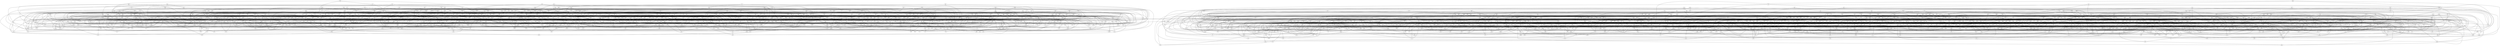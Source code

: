 graph aoc {
mxr -- qgn
jjg -- mxr
gdm -- mxr
hdm -- lmm
lmm -- zng
lmm -- smb
dqp -- kzf
kzf -- xcr
kzf -- xhz
gbb -- kzf
cql -- kzf
szc -- zzn
htq -- zzn
bkp -- zzn
rxh -- zzn
qml -- qtp
gkc -- qml
fng -- rcb
fng -- jlb
fng -- njt
dbs -- plq
dmd -- ksd
cxz -- kxv
ggg -- kxv
ccx -- kxv
kxv -- zrr
hgr -- mvk
hgr -- nph
hgr -- vlz
stl -- xqn
gfd -- snv
nlk -- snv
qhn -- snv
snv -- vtk
kcc -- qcg
nzq -- qcg
mtd -- trl
gmv -- mtd
fjr -- mtd
gfk -- mtd
jxd -- llm
shr -- sjv
shr -- xfv
fct -- lzv
fct -- stk
fct -- qll
ngn -- zzg
qdj -- zzg
fvr -- rxs
xxb -- zqm
jlb -- stt
lkb -- vpt
lkb -- mqk
kxp -- lkb
tjm -- vfg
pgh -- vfg
hst -- lpb
kvz -- rlv
hpn -- ztq
lmx -- ztq
pfg -- ztq
vnd -- ztq
ccz -- ztq
ckr -- snk
ckr -- rzr
ckr -- mcj
fqz -- ksd
dbs -- fqz
fqz -- fzh
lkf -- smm
qcz -- rlm
mgr -- snx
ghl -- xjs
qxv -- xjs
qhq -- xjs
lbq -- xjs
fsn -- mpf
chk -- mpf
mpf -- szg
lfh -- mpf
gpq -- hdl
gpq -- jcj
gpq -- vvq
gpq -- xjp
gpq -- tvf
mdp -- zkf
qff -- zxb
cjb -- zxb
lxs -- zxb
brq -- vtg
brq -- mzx
gkx -- gzt
dxn -- gzt
dps -- tqm
dps -- hlf
dps -- gqr
lpr -- vfb
jql -- lpr
mkd -- qgl
qgl -- sxm
bdn -- hsl
dlc -- hsl
hlv -- nzf
jfx -- mdl
jfx -- jtt
chk -- ktq
chk -- ggb
frd -- rxs
fbm -- frd
frd -- lxs
nzc -- pnl
llg -- nzc
nzc -- rln
lkf -- nhv
nhv -- njf
dbr -- nhv
bfj -- mdz
mdz -- rzs
hsl -- mdz
kvt -- mdz
qdf -- tfx
tfx -- xhk
msg -- tfx
rlm -- tfx
qvz -- tfx
fzz -- lbv
fzz -- gmj
fzz -- vlk
csc -- fzz
fzz -- krt
brn -- gbp
brn -- hlv
brn -- cqf
qtp -- vtz
vtz -- xbt
nvn -- vtz
shd -- xph
xph -- zjc
nxr -- xph
jlj -- xnf
jlj -- xgp
hgj -- jlj
dmg -- fxd
dmg -- tgh
dmg -- mjh
dmg -- llq
tzv -- xbk
kvn -- tzv
dfg -- tzv
mgd -- tzv
nlg -- vjn
fmv -- nlg
bdl -- nlg
mnt -- vnq
ggs -- mnt
fsc -- mnt
mjt -- mnt
fxj -- ljv
fxj -- gbh
fbh -- fxj
fxj -- shd
ckt -- dfz
cml -- trl
cvz -- trl
dgl -- nvl
hjx -- nvl
nvl -- tqh
fbm -- nvl
pqf -- rpx
mxl -- rpx
rpx -- ttz
nnn -- tkd
bbh -- nnn
mkn -- nnn
hjk -- pmd
hjk -- lmx
hjk -- qtp
hjk -- kmd
hjk -- jnn
hrt -- rlz
qlr -- rlz
bps -- lpg
hqv -- lpg
hdh -- jqh
jqh -- tqm
bfc -- qbc
pkv -- qbc
fct -- qbc
qbc -- rrm
qbc -- xqj
njf -- pzj
lkf -- pzj
pzj -- txr
pzj -- rsv
grm -- psl
grm -- kgz
ctm -- sjh
sjh -- stt
lsx -- mqk
lbk -- mqk
jlp -- qzz
qzz -- sff
njt -- qzz
cnq -- lxn
cnq -- tbz
cnq -- hcf
cnq -- flc
cnq -- pkv
cnq -- mvh
cnq -- xxn
smf -- tzg
jzs -- rrj
mft -- rrj
hfp -- hfs
hfp -- ptl
fbh -- hfp
hfp -- ptx
cgn -- hdh
cgn -- vpt
cgn -- ngh
cgn -- shv
cqq -- dhr
dhr -- zpb
dhr -- lrv
dhr -- vhk
jcz -- sdl
pvt -- sdl
jtr -- rcs
qfk -- rcs
pbn -- rlt
dfm -- rlt
nnk -- rlt
hnk -- rlt
dlv -- xpm
kgp -- xpm
hvq -- vcq
bvb -- hvq
hvq -- szx
hvq -- zxz
hvq -- tjz
fjs -- jtr
fjs -- nlq
fjs -- kbr
fjs -- sjn
qgs -- tcg
qgs -- sgm
phr -- qgs
fhh -- qbp
fnz -- fxr
fnz -- phj
fnz -- tld
bsz -- gfr
bsz -- gzb
bsz -- skc
bsz -- hhn
njf -- nlq
nds -- nlq
ghl -- kvg
ghl -- vvm
djc -- nlk
nlk -- sgl
bqn -- nlk
mfs -- txj
mfs -- qjd
ktx -- mfs
mfs -- vtx
ktq -- vfd
gqk -- vfd
kzx -- vfd
trt -- vpt
czs -- vpt
clg -- nfl
nfl -- qmx
hbf -- nfl
hdp -- nfl
jvf -- qtk
bsm -- qtk
qtk -- vzr
ncx -- qtk
plv -- qtk
fkf -- xfl
fcr -- xfl
fqz -- xfl
qhm -- xfl
vxm -- xtm
bbh -- fdr
bbh -- nds
ckt -- vpl
vpl -- zxr
qsv -- vpl
gjk -- vpl
rjr -- vpl
khh -- qmn
khh -- qfk
cxb -- rbm
dcc -- ptl
ptl -- vtx
cft -- ptl
lqr -- xpx
tpx -- xmt
tpt -- xmt
gqx -- qsp
qlz -- qsp
bjl -- fgd
fgd -- zrr
fgd -- vfn
hqg -- pqd
bxs -- pqd
fcv -- gzf
gzf -- mbf
gzf -- jxd
cpb -- gzf
ktx -- qnp
cmd -- ktx
lld -- tbz
bdd -- jdj
bdd -- gqr
hmn -- xsn
cqc -- qsc
cqc -- nmh
cqc -- vxt
cqc -- klk
hrl -- vvh
hrl -- lzv
mtk -- xtm
fmj -- xlb
fmj -- qbp
szq -- zsh
jlc -- zsh
bfs -- zsh
txl -- vsd
cmm -- vsd
nkk -- szp
nkk -- xrx
kxp -- nkk
ngn -- tgh
flh -- tgh
bfk -- ccv
bfk -- khs
bpl -- vfg
bpl -- pnl
bpl -- fgn
bpl -- kkj
bcg -- zqx
bcg -- zkf
bcg -- tld
gvz -- kjq
kjq -- vlp
kjq -- rnc
fsc -- kjq
qmx -- xjr
bxs -- qmx
bbz -- bnv
bbz -- bdx
fsc -- nds
fsc -- gmj
gfd -- qgf
gtl -- qgf
jvs -- qgf
llg -- qgf
jjz -- qgf
mgr -- vff
cvt -- vff
ssv -- vff
bps -- cgj
fnl -- lck
hrr -- qcm
hrr -- tcg
cqq -- hrr
kgc -- nnx
kgc -- qvl
kgc -- zjj
kgc -- pqr
xbp -- zmt
lrp -- ttx
slt -- tzg
rlv -- tzg
mkd -- pcl
gkx -- pcl
lnn -- zxj
kvg -- lnn
lnn -- xhk
bzl -- gsv
bzl -- kmk
bzl -- qdf
qff -- zxn
nnq -- zxn
qxj -- rqv
lgn -- rqv
dcr -- rqv
hhk -- prl
flh -- hhk
ccx -- hhk
ngh -- qmd
qmd -- sjf
cnb -- qmd
qzg -- sdz
cqf -- hbf
bzm -- jrb
bzm -- hqv
dhg -- drl
dhg -- dmg
dhg -- fdr
jtc -- lpg
pck -- qcc
hsx -- pck
dpz -- pck
nqh -- pck
dnt -- pck
bsf -- znk
fxd -- znk
mmr -- znk
jkb -- znk
jnp -- pnl
jnp -- vfg
jnp -- kgs
jnp -- shv
jnp -- vmt
hrh -- jnp
bvb -- llb
llb -- plq
hhb -- hlv
hhb -- mnx
hhb -- pvq
hhb -- vlv
bjp -- hhb
fvb -- nhg
sdz -- xkk
fcv -- hzf
cpz -- zln
bfj -- cpz
fjc -- fqz
fjc -- mvk
bzc -- csg
csg -- lmx
csg -- dls
csg -- mtk
lbx -- mxl
lbx -- rql
gkc -- lbx
bdn -- lbx
nqx -- szz
bzc -- nqx
nqx -- snt
nqx -- vvl
nqx -- snx
mfc -- nqx
ggq -- hsf
hsf -- kmd
hbp -- jcz
ksl -- qjc
qjc -- xqn
kzx -- xjl
fvm -- xjl
hlf -- nfc
dfk -- nfc
nfc -- xmf
nfc -- qsr
kdl -- nfh
jqn -- kdl
kdl -- zkv
kdl -- tpj
hrs -- vmt
hrs -- smf
hrs -- zvb
hgj -- hrs
pxl -- xsq
pbm -- svm
gkb -- pbm
pbm -- xtb
gjd -- pbm
kvt -- xxd
ggs -- kvt
bdk -- nkc
nkc -- zmt
nkc -- qcz
sln -- zzp
cmd -- zzp
tvg -- zzp
cpr -- rcv
plj -- rcv
fkx -- rcv
cqq -- rcv
ffq -- sjs
bps -- sjs
psg -- xrd
mjr -- psg
psg -- vvn
bnv -- qtt
bqf -- qtt
qtt -- qxj
qtt -- smm
bgd -- btb
bgd -- tsm
bgd -- xrb
gxd -- tcg
kvp -- tgr
chp -- dpl
chp -- xbp
gzp -- kgp
bps -- gzp
gzp -- pdq
gzp -- nmd
fps -- lbq
ccj -- khs
ccj -- qnp
ftt -- tfj
ftt -- hdj
ftt -- sxm
ftt -- zzg
cql -- ftt
rzz -- vbr
dhl -- dlg
mcj -- vkv
qrj -- vxq
vxq -- xmg
rkx -- vxq
qjg -- vxq
dlt -- pch
fkx -- pch
pch -- qvl
pch -- ztn
lpf -- msg
lpf -- rlc
jfr -- lpf
bqf -- rrh
rpg -- rrh
bcx -- rnx
bcx -- pzm
bcx -- jlb
bcx -- rzz
lrh -- qbz
ftz -- jmk
jmk -- rqg
hzn -- jmk
jnq -- nmh
jnq -- mgb
hzn -- jnq
lzt -- ttc
hgr -- txr
nnq -- vxt
bvb -- mcg
ctm -- mcg
hxs -- xjp
dmv -- hxs
pqt -- vlv
pqt -- vtk
pxl -- vns
jqh -- vns
bzl -- vns
rgb -- vns
vns -- xph
gfd -- vns
hnk -- rkb
lck -- tkq
hph -- lbq
lbq -- lgk
hqh -- nxx
hqh -- vfq
fjp -- hqh
cvf -- mjq
mjq -- sjs
ljm -- mjq
rtt -- vpc
rgx -- rtt
bqv -- rtt
bvv -- rtt
cqq -- ncx
lvh -- mpb
lvh -- qhh
chq -- lvh
lvh -- nzf
gjd -- pnj
pnj -- sql
cgx -- pnj
pnj -- sls
ffk -- tbc
ffk -- rzp
ffk -- srg
ffk -- rrm
hzf -- rxx
hpj -- rxx
cgx -- rxx
fnf -- rxx
fng -- rxx
kkl -- kkq
fqz -- kkl
mzf -- vbq
nvr -- vbq
rkb -- xmf
pvg -- qmn
dsz -- ffx
dsz -- kgp
dsz -- hmq
dsz -- xxb
cql -- xml
qfk -- xml
lld -- xml
kbd -- lkf
kbd -- pcl
kbd -- vdj
bvk -- qcg
bvk -- nvg
bvk -- cpf
bvk -- vlr
ggb -- kqn
ggb -- tph
dgl -- fkp
fkp -- mdl
fkp -- nfc
gzz -- jsg
gzz -- mjh
mjh -- tbz
jkb -- mjh
qnp -- tgn
cnb -- tgn
bbb -- kmd
bbb -- mdp
bbb -- cxb
xsr -- xzb
bkl -- xzb
tdq -- xzb
hlm -- phq
dqp -- phq
kdj -- phq
cxp -- hpn
cxp -- nbg
cxp -- vrx
cxp -- dqp
hqh -- ztc
ndd -- ztc
vqg -- ztc
nkt -- ztc
bcg -- vbt
skc -- vbt
vbt -- vxm
nnm -- vbt
bqn -- ttc
bqn -- gqr
kdz -- ttt
ccq -- ttt
ttt -- txr
fnf -- ttt
hcc -- ttt
kkm -- kls
bvb -- hcf
dlv -- xhm
dlv -- lbk
chp -- hnl
hnl -- nhg
hnl -- tch
bfk -- bgr
qcx -- xfs
qzg -- xfs
rsb -- szx
gcn -- rsb
qgn -- rsb
kbr -- rsb
nlx -- xhm
nlx -- qdf
dnj -- tdj
tdj -- xrx
jgh -- tdj
frd -- tdj
qhj -- rpq
qhj -- xpf
ghz -- qhj
vxt -- xhm
qmv -- rrn
cqz -- rrn
rrn -- tjm
bhn -- kff
bhn -- tch
ttc -- vjs
npb -- vjs
ttx -- vjs
nmd -- pvt
djc -- nmd
nmd -- vzz
bdl -- hfn
hfn -- njt
hfn -- tbt
hfn -- tbl
cjb -- tpk
cjb -- nnc
gmj -- mbf
hlr -- jpk
hlr -- kls
hhk -- hlr
jjg -- vpk
jjg -- lld
jjg -- vbq
bnt -- lkv
bnt -- mlp
bnt -- zst
bnt -- rhx
fqq -- zmt
fqq -- vxt
fqq -- vhr
rbn -- zfh
rzs -- zfh
gvz -- zfh
bbm -- zfh
mxl -- xgd
qhg -- xfp
qhg -- qll
cmf -- rpl
smb -- xsn
dfm -- smb
smf -- trb
nrn -- trb
glk -- xts
glk -- xpx
glk -- vbr
glk -- szz
kzj -- lcf
mgr -- srg
fgs -- tkr
fgs -- qlr
fgs -- thd
fgs -- vlh
cjz -- zjc
jqv -- zjc
hnk -- zrz
kkj -- zrz
tgr -- zrz
trl -- zrz
mgd -- zrz
vkv -- zrz
jlb -- xxf
ssg -- xxf
bdl -- xxf
lkv -- xxf
gqx -- xxf
hhx -- szf
cvq -- szf
kzq -- nld
kzq -- nxv
kzq -- pqd
dfg -- kzq
bzc -- zkn
cjr -- vpc
lcb -- snt
qfx -- snt
klz -- snt
rcb -- snt
sml -- snt
khh -- ztf
fgd -- ztf
gmb -- jdq
gmb -- mgg
gmb -- rjr
hmn -- ngh
blx -- sht
blx -- nxh
blx -- xmf
bpk -- zkn
bdx -- bpk
cvq -- htq
htq -- sdf
htq -- xtb
hpn -- rgm
bnv -- hpn
hpn -- nlq
dkl -- fzn
dkl -- hdh
dkl -- lkb
jzx -- kmk
kmk -- lvk
dfk -- kmk
bkl -- kmk
qpm -- tch
gqd -- pmx
gqd -- hdp
klk -- vzz
lbv -- tbc
nnn -- tbc
rhx -- tbc
cxz -- fxr
kdj -- qcx
bck -- mgd
nnx -- nvg
jgh -- nvg
dmv -- jjd
bbh -- jjd
jjd -- mkd
jjd -- sxm
jjd -- vhc
gkb -- qzg
bjl -- gkb
npz -- vtf
ndd -- npz
kqn -- npz
lkv -- rql
kzj -- lkv
jql -- vvd
ljs -- vvd
ldn -- vvd
dpl -- gbp
kks -- xfh
qcx -- xfh
klz -- xfh
rsv -- xfh
fpf -- rsp
fpf -- ksl
fpf -- gdm
fpf -- ttz
fpf -- vrt
jst -- rlq
rlq -- zjv
jkf -- rlq
rlq -- sbh
bsn -- cgj
bsn -- lck
bsn -- xpm
xcm -- xtb
rlb -- xcm
rcs -- xcm
gpb -- vtv
dht -- hxm
hxm -- tdq
bqm -- hxm
hdk -- hxm
kkm -- rbn
rbn -- xrr
xbt -- zmf
zmf -- zzg
rkx -- rtx
rtx -- vfq
rlz -- rtx
hrm -- rtx
vtf -- xdx
rnl -- xdx
bkl -- xgp
bkl -- hlf
rxq -- vff
mnt -- rxq
dmv -- rxq
hrj -- rxq
vxm -- zgm
vlk -- zgm
tdc -- vjn
rbm -- tdc
dlc -- tdc
rxh -- xks
kdj -- rxh
hlg -- njz
fdf -- hlg
hlg -- zgd
hlg -- xdt
gcn -- hlg
sdz -- sjn
hcd -- skc
jst -- nvn
nvn -- slc
lcf -- nvn
ncf -- nvn
crl -- dlc
bdx -- grj
ggg -- mbp
mbp -- vrx
fdc -- mbp
mbp -- zpp
bfj -- nsf
bfj -- hxs
dds -- jlp
jlp -- zkf
fvc -- xks
fvc -- grz
fvc -- mdp
dfg -- nst
jdq -- nmf
dzt -- jdq
ccv -- jdq
qgh -- xcf
hdr -- qgh
qgh -- rkh
hfp -- qgh
dgl -- vrs
kpg -- ljf
kcc -- kpg
blj -- dmv
blj -- mjt
blj -- sbh
blj -- pkd
blj -- plq
jrb -- zld
hmq -- jrb
jrb -- shv
jrb -- lxs
jbq -- jrb
ghc -- txr
ghc -- pns
ghc -- nbg
dbs -- ghc
jpk -- xlb
jpk -- zkt
gsg -- tkq
gsg -- trb
gsg -- rrs
gsg -- slk
kpf -- vzz
kpf -- psl
ntb -- rsg
kvp -- zms
qvz -- zms
dlm -- zms
cnb -- zms
bgp -- bpb
bgp -- grj
bgp -- crl
bgp -- hqx
fdf -- mjt
cmd -- xzc
fmq -- xzc
bcm -- xzc
dps -- xzc
dgt -- mvh
fmq -- zlg
hlt -- zsr
hlt -- xmg
drv -- qsr
drv -- lbk
drv -- vlr
ctf -- pns
csc -- pns
kgh -- pns
ggq -- zkn
ggq -- tbl
ggq -- xrr
stk -- zrj
pfc -- zxf
pfc -- tvr
pfc -- ztf
gzb -- pfc
dhp -- ssg
bjt -- dhp
hlm -- vlp
sjv -- xsp
phr -- xsp
tgr -- xsp
xlp -- xsp
ljv -- nrn
nnk -- nrn
jbc -- nrn
lqr -- lxt
lxt -- mpg
kdz -- lxt
fvr -- jdv
jdv -- nnx
jdv -- zgs
jdv -- vfd
nkc -- tqb
fmq -- tqb
jvr -- tqb
cpk -- tqb
gzq -- jtt
gzq -- mpd
cht -- gzq
bhv -- jcj
jzq -- rjj
jzq -- ttj
jzq -- lgm
jzq -- lxn
jzq -- nxp
pbn -- tkr
djm -- tkr
hlt -- tkr
tdl -- xks
kpt -- tdl
tdl -- zkn
qsp -- tdl
kgk -- xzv
ggb -- xzv
nqt -- xzv
cml -- jdg
jdg -- rlz
jdg -- nhg
jdg -- jzx
dfk -- jfr
jst -- tlb
dzv -- mfk
dzv -- pcl
dzv -- xxr
dzv -- rgm
nkt -- rxg
rxg -- scq
bsj -- rxg
msg -- rxg
bsc -- djc
bsc -- fbm
gqd -- pgh
tjm -- zmt
tjm -- tlk
cdl -- dmd
cdl -- xrc
pml -- svp
kqc -- pml
brb -- tcq
brb -- tsv
brb -- pgj
brb -- tvf
bjp -- fvp
bjp -- tvg
fnm -- qjc
fnm -- tbl
fnm -- qgl
fnm -- gqg
bjt -- njf
bjt -- gqx
dlg -- jrf
bdd -- jrf
jrf -- qxv
kbr -- tbl
kkj -- zdb
kkj -- xsn
gkp -- mhm
mhm -- qmx
kvz -- mhm
djm -- mhm
qhj -- tds
tds -- ztk
tjz -- xcr
kgh -- rql
fdr -- rql
mjq -- pvq
nst -- pvq
pvq -- rlv
pvq -- vqk
pvq -- thd
pzv -- xgz
jnn -- xgz
vqn -- xgz
bbn -- pgq
pgq -- tpk
bmj -- xsq
sml -- zpj
kqc -- mnx
kqc -- nmh
hjb -- kqc
dcr -- zzg
dcr -- kgb
bpb -- hpc
bpb -- gjd
bpb -- fsc
bpb -- pvk
bvv -- gbh
jjk -- jsg
jsg -- krz
cmx -- jsg
gsj -- pdq
bqm -- gsj
gsj -- nnc
gsj -- vjj
gsj -- nfh
cgx -- xkv
cgx -- gmj
pqf -- tbt
bdn -- tbt
cdq -- vvn
cdq -- nld
cdq -- dpz
cdq -- jlj
cdq -- xjs
cdq -- snd
cdq -- drm
cdq -- xmf
dpz -- scr
gtn -- scr
scr -- sjv
fqc -- pmx
fqc -- zng
fqc -- nsr
fqc -- rvr
fqc -- jql
fqc -- xlp
stl -- sxm
drm -- vtj
vtj -- xjr
fvr -- vtj
dds -- vrq
vrq -- zsh
csc -- vrq
rzz -- vrq
cmx -- fhh
cxz -- nxp
nxp -- tjz
nxp -- svk
lcb -- nxp
dzq -- nxp
fhh -- nxp
fvj -- pbx
pbx -- sgl
jbq -- pbx
pbx -- rrj
npm -- pbx
gxq -- pld
pld -- zmm
gjd -- pld
bvd -- pld
dls -- vvh
lbf -- vvh
hdj -- sxm
hdj -- vpq
cjr -- rxs
crr -- rxs
hrx -- rsv
hrx -- njz
hrx -- qgn
hrx -- pdf
ltr -- pvg
gcb -- ltr
lcb -- ltr
lsx -- xxc
lsx -- qhj
jlc -- vjn
pkv -- tcq
xvr -- zkt
bdx -- xvr
vjj -- xbp
bgr -- vjj
npm -- zvb
npm -- rzb
jrn -- npm
pbv -- slk
dql -- slk
fgr -- slk
kgs -- slk
gjp -- slk
fpl -- rxd
lqg -- rxd
ctf -- zpp
phj -- zpp
ljs -- tgn
qml -- vcq
lvb -- vcq
kmd -- vcq
rbn -- vcq
lxb -- vcq
mqx -- zng
mqx -- txj
mqx -- zxb
jnq -- mqx
mqx -- vfs
hcd -- zxz
hkr -- zxz
hpj -- zxz
ffn -- qlp
pdf -- smr
hmz -- smr
rkb -- tct
tct -- zvb
jkx -- tct
tct -- vfq
rcq -- zsr
lbk -- rcq
ffn -- rcq
cqq -- rvs
fsq -- rvs
nzt -- rvs
qfh -- sgm
cnb -- qfh
bzt -- gxq
bzt -- kks
bzt -- krz
bzt -- pmg
sdl -- sxh
rvr -- sxh
sxh -- zsp
bhn -- sxh
rrs -- sxh
qsc -- zpl
fvp -- zpl
hqv -- zpl
vhr -- zpl
jdj -- vmt
vmt -- zxj
ckt -- vmt
llb -- qxt
qxt -- rrk
gqx -- qxt
jcj -- mxz
cnx -- mxz
mxz -- xhz
fvc -- mxz
fgn -- fsz
fsz -- vzr
fsz -- sps
fsz -- nnk
fsz -- nfl
jbq -- tzj
nzt -- tzj
npz -- tzj
dvl -- tzj
jqh -- tzj
dcj -- zld
dcj -- ljf
cql -- zhb
brc -- fgm
fgm -- sch
fgm -- psg
fdc -- prl
cxt -- fdc
fdc -- qjv
fdc -- rxh
lfv -- ssj
gqd -- ssj
sjk -- ssj
ssj -- tch
xnl -- xzv
fjl -- xnl
lzt -- xnl
ddj -- xnl
hdm -- szp
hxg -- jgb
hxg -- rgk
drl -- hxg
hxg -- tsm
rtj -- tmx
hst -- rtj
rnd -- rtj
jjz -- rtj
qlc -- rtj
hph -- rtj
njz -- vjn
cvq -- rlb
rlb -- xks
grj -- rlb
kgh -- rlb
hrv -- zvr
qbx -- zvr
jnk -- zvr
pgz -- zvr
bgn -- dlx
dlx -- nsf
dlx -- fnz
dlx -- gcb
qsr -- rmv
bsn -- rmv
gbp -- rmv
lxs -- rmv
nbz -- prt
lmm -- prt
jzx -- prt
nnm -- qdz
nnm -- pmd
nnm -- zkf
nnm -- xgd
slc -- xxr
bvn -- xxr
lnq -- tfx
lnq -- svt
bjp -- lnq
jtc -- lnq
hdp -- lnq
cqz -- fbm
cqz -- xrd
khz -- xfp
khz -- sff
khz -- sjz
crk -- khz
gvc -- ljk
frv -- gvc
gvc -- xrh
gvc -- lbf
kgk -- qkd
qkd -- xbp
gmv -- qkd
hsq -- qkd
fbr -- pgz
fbr -- gls
fbr -- tfj
bbs -- brn
bbs -- qjg
bbs -- vqg
bbs -- mhp
bbs -- xgn
kgh -- src
cqf -- dlt
dlt -- qpm
dlt -- vfs
dlt -- hmn
dlt -- fzn
qct -- tbq
ctm -- qct
qct -- qdj
qct -- xcr
fdf -- ldc
hpc -- ldc
ldc -- mzf
mjd -- tfh
mjd -- nzl
lhn -- mjd
mjd -- sql
ktx -- sbm
qff -- sbm
kvz -- sbm
qbq -- sbm
kff -- qcm
gsv -- qcm
mjz -- nkd
nkd -- snc
cpr -- nkd
gqg -- vsc
ksd -- ntn
hpj -- ntn
fcv -- ntn
rdh -- xsx
bbb -- rdh
rdh -- rnc
mvh -- rdh
kgs -- zbc
mfc -- qdj
mfc -- xqj
mfc -- vlp
fdl -- llm
fdl -- qlz
fdl -- gdm
fdl -- hvz
fdl -- xrh
mlp -- qjv
frv -- mlp
mlp -- zln
dcl -- lxb
bfk -- lxb
lxb -- rrj
hjb -- lxb
bqv -- czs
ssd -- vrt
fsq -- nkd
fsq -- snc
mzj -- rdf
rdf -- szj
rdf -- tgt
phq -- rdf
fnf -- rdf
llq -- pmg
llq -- zln
llq -- mpg
gpb -- llq
ggm -- lnl
hrt -- lnl
lfl -- lnl
lnl -- rvs
lnl -- rkh
cvl -- lnl
npb -- xjr
fnl -- qsc
chq -- plv
dlm -- llg
dlm -- vtk
bps -- mpd
gbb -- mxn
fcr -- mxn
mxn -- qml
kkl -- mxn
cbc -- qhn
qdg -- qhn
ffq -- qhn
ptx -- vhr
ngf -- qvz
ngf -- tlx
lqg -- ngf
ktq -- rnl
rgx -- rnl
rnl -- vzr
qbz -- rnl
dtg -- vtk
dnt -- mgg
cnb -- mgg
kgk -- mgg
mgg -- vtx
cxt -- vrx
cxt -- xfp
tfh -- xfs
tfh -- zgf
fsj -- tlk
fsj -- mjz
cfb -- fsj
fsj -- zqz
ntb -- vzr
ntb -- vvm
qrz -- zgd
cvq -- zgd
dnj -- kgz
kgz -- xjr
cjz -- kgz
bck -- pkh
hfj -- pkh
pkh -- vqh
kcc -- nzt
nzt -- slb
fxr -- vbr
hdh -- rcp
rcp -- tjm
rcp -- sbm
rcp -- rlv
pmg -- rnr
fxd -- mpj
mpj -- zpp
mpj -- vlf
mpj -- zjm
msm -- zlm
lkb -- msm
lqr -- sns
llb -- sns
hpc -- sns
npr -- sns
jxb -- xnf
jxb -- mvt
jxb -- qnp
gfr -- mrq
mrq -- plq
nvn -- qgn
szz -- vsd
szz -- txn
ltq -- xpf
jbc -- ttx
jbc -- xjl
ckh -- tfj
ckh -- kdz
ckh -- rcs
gpb -- njf
jst -- mkn
kmq -- mkn
kgb -- mkn
mgq -- ttj
bgn -- ttj
rrk -- ttj
nlh -- xmq
nlh -- zjc
nlh -- psr
cpk -- nlh
kpb -- svk
kpb -- vpq
kpb -- ssv
gzz -- kpb
kpb -- xjp
ctk -- dfg
dfg -- vjj
dcg -- vrt
dcg -- kmq
dcg -- hvq
dcg -- mpg
crk -- dcg
nns -- tvf
lrv -- slb
jkx -- lrv
ldn -- lrv
lrv -- zlm
lrv -- ptl
ggg -- tpx
ggg -- gkj
bsc -- hrh
dhx -- hrh
ghz -- hrh
pmj -- tfj
nxx -- tqm
gpb -- zrr
zqx -- zrr
kzx -- rnd
hst -- kzx
dbs -- snx
cjr -- pqr
hrr -- pqr
hvd -- pqr
bsn -- pqr
ljv -- nnk
cvl -- nnk
nnk -- nxr
hkr -- vvh
hkr -- trd
flz -- hkr
hkr -- qtp
cmf -- hkr
qsv -- xhm
qsv -- xrz
fps -- mxs
dpn -- mxs
mxs -- qcc
mxs -- pkt
tvb -- zgf
rmk -- zgf
ggm -- trt
hfj -- vtb
hfj -- sdl
cpk -- hfj
dtl -- jlf
dtl -- mhz
dtl -- mzx
dtl -- fvf
dtl -- svd
ftz -- sbb
sbb -- xsn
mmr -- sbb
mgb -- rsg
mgb -- xhk
mgb -- pgh
jgh -- xlv
smb -- xlv
lfd -- xlv
hqv -- xlv
hlm -- rhx
rcb -- rhx
gqg -- rhx
ccd -- lcf
ccd -- xhn
ccd -- fnz
ccd -- tlb
ccd -- dxn
ccd -- smr
nnq -- psr
psr -- rnd
nxr -- xbk
qcc -- xsn
htg -- qcc
dfm -- vrs
blc -- lbf
blc -- vsd
blc -- slc
blc -- csg
blc -- zcp
blc -- bvn
gcb -- xgm
lqr -- xgm
ntn -- xgm
mdz -- xgm
dmr -- mxl
dmr -- llt
dmr -- lld
fpl -- svt
tpj -- vqk
nkk -- tpj
chk -- tpj
rln -- tpj
grz -- kdj
grz -- nlg
grz -- jcj
ckh -- hhn
hhn -- rxh
hhn -- skc
mss -- rrh
mss -- svk
mss -- pqh
fdp -- rnc
ccq -- szx
sbf -- szx
djm -- gtx
jzs -- ljm
bbn -- jzs
hxm -- jzs
hrj -- zhb
hrj -- vnd
hrj -- ssv
hrj -- hsl
pbv -- sln
pbv -- pqd
pbv -- rnn
ntb -- qhh
ffq -- qhh
cpr -- tmq
tmq -- zpb
jqn -- tmq
mgg -- tmq
qlr -- tmq
jrc -- rmk
jrc -- tbz
dls -- jrc
bqf -- jrc
fqj -- mzf
dlh -- mmd
mmd -- trt
jjk -- sph
kdz -- sph
jmv -- mjt
jmv -- tbq
jmv -- sql
jmv -- tdc
nxr -- xxc
vbd -- xxc
ffn -- xxc
mdx -- vhr
mdx -- mhp
bbn -- mdx
mdx -- tpk
qbp -- xjp
bbm -- sdz
bbm -- zgf
bbm -- xfl
kgj -- vcc
vcc -- xgd
csc -- vcc
npb -- xbk
qzg -- zdl
mkn -- zdl
lgf -- zdl
fmv -- zdl
vnv -- zdl
plj -- qlp
klk -- plj
hnp -- rnx
hnp -- xbt
hnp -- pqh
hnp -- xkk
hjb -- zqz
dvl -- zqz
nzq -- zqz
pqt -- zqz
cbc -- fbh
fbh -- hdk
fbh -- vrs
cqz -- fbh
nnq -- zlg
slt -- zlg
fxd -- ncf
fxd -- gmj
nqh -- tph
qnv -- xqj
lbv -- qnv
mtk -- qnv
ngb -- qnv
mnt -- qnv
krt -- qnv
flc -- fmv
bvd -- flc
flc -- zrv
npr -- zln
npr -- pqf
nzf -- vpm
jxb -- vpm
vpm -- xfv
nvg -- vpm
gbz -- hvd
gbz -- nxh
gbz -- plj
glm -- kbl
kbl -- shd
bcm -- kbl
kbl -- vjs
blx -- kbl
kzq -- lvk
lvk -- vpt
lvk -- pmx
gdg -- ggb
gdg -- qjg
nnq -- pmb
nnc -- pmb
ddj -- xhk
ddj -- hjx
ddj -- lpb
hvd -- xrx
hvd -- xmg
hvd -- jbq
ldn -- svt
fmq -- nfh
ctk -- nfh
gnf -- hnl
fvp -- gnf
gnf -- psg
cjb -- gnf
lrp -- nxh
gkj -- pzv
pzv -- xhn
sff -- vvq
mzf -- tgt
qkc -- tgt
kbr -- tgt
jsg -- phj
ppg -- qkd
ppg -- zbc
hph -- ppg
ppg -- sht
ppg -- qdf
mnx -- ppg
fkx -- ppg
dpn -- fpl
dpn -- ngh
kcp -- mzj
cnq -- kcp
kcp -- lvb
kcp -- kst
jlf -- svp
hxn -- qcz
hxn -- nxv
jxd -- ssv
fxh -- vnd
lkf -- vnd
nxj -- zrj
lvg -- zrj
lkm -- zrj
fnl -- tsp
kpf -- tsp
nlk -- tsp
tkb -- tsp
clt -- vfs
hdm -- vfs
ckm -- vpc
ckm -- clg
ckm -- xzb
cjc -- gkx
cjc -- xrc
cjc -- jhb
cjc -- txr
scq -- vtq
nnc -- scq
cpr -- scq
czx -- hzf
czx -- ttj
czx -- hrl
czx -- kkm
cqz -- mft
lxx -- mft
kgp -- mft
hsx -- lfv
lfv -- tqh
fvb -- ljv
dbr -- vpx
dbr -- zcp
dbr -- kkm
bjt -- dbr
ctz -- tpr
kgk -- tpr
bsn -- tpr
fvb -- tpr
bdl -- dgh
cxb -- dgh
dgh -- rbm
crk -- lvb
crk -- xpx
hfs -- lgk
hfs -- zbl
qkc -- tpt
kgp -- zbl
srb -- zbl
mrq -- nns
hcd -- nns
pjk -- xsx
bcl -- xsx
njt -- rsv
rsv -- szc
pdf -- skg
jgb -- skg
dgh -- skg
fhh -- skg
nlf -- tdq
gbr -- nlf
gzq -- nlf
bvd -- sbh
bvd -- vpx
bvd -- nnt
bmb -- shv
bmb -- khs
tcb -- vpk
dds -- vpk
rmk -- vpk
pjk -- vdj
fdz -- hjb
fdz -- xrd
fdz -- hlf
fdz -- ltq
czs -- xrd
kvn -- sjk
kvn -- xgn
cmf -- zmd
tbh -- zmd
hmz -- zmd
pqf -- rhr
bgn -- rhr
rhr -- vtv
bjl -- rhr
mjz -- qlp
bhc -- dlc
bhc -- vqn
bhc -- njf
bhc -- dls
krz -- xgd
mvk -- xgd
bvv -- msl
msl -- pxl
msl -- nqt
rrm -- zmf
rrm -- vtn
fxh -- fzh
dls -- fxh
fxh -- sdz
jqv -- khs
hzn -- pmb
crr -- mjz
crr -- vkv
khh -- tbh
tbh -- zhb
rrk -- tbh
bgr -- vzc
rjr -- vzc
vzc -- zxn
rjb -- vzc
fmq -- zsp
xsq -- zsp
kgk -- zsp
ctd -- kxr
ctd -- mjr
ctd -- vtj
ctd -- vtb
ctd -- gtn
nvr -- vnq
nhz -- vnq
ctf -- vnq
bsf -- xjx
crj -- xjx
tcq -- xjx
hcl -- mdp
hcl -- xqj
dlc -- rpg
fvb -- xsn
ghz -- glf
fvm -- glf
fjl -- glf
gbm -- xtm
gbm -- xnq
gbm -- qct
fjv -- nhh
fjv -- qsv
fjv -- tmx
fjv -- lrv
dmh -- vtn
dmh -- lvg
dmh -- sql
dmh -- tpx
rqg -- xnf
lrp -- xnf
ggx -- hzn
fqb -- ggx
ggx -- lpf
ggx -- jgh
ggx -- sxh
ctz -- rlv
ctz -- qrj
ctz -- mzk
bkp -- zjm
fjc -- zjm
npr -- zjm
mbf -- zjm
gxf -- nph
gxf -- llm
gxf -- lvb
ccx -- mdt
cnx -- mdt
flz -- mdt
mdt -- xqn
lbp -- pgj
hcc -- pgj
pgj -- sml
jgq -- zsr
jgq -- lpg
cml -- jgq
fnl -- jgq
dgr -- tkv
dgr -- fbj
dgr -- zrj
cmx -- dgr
xmg -- zdb
dht -- zdb
vvm -- zdb
bbn -- ztn
pkz -- ztn
sht -- ztn
vbd -- zvb
gkp -- nld
gkp -- vlm
pmg -- szq
rnr -- zrv
tbl -- zrv
gxq -- zrv
llv -- mvt
llv -- qxv
llv -- pbq
llv -- vfg
hmz -- jhb
gqx -- prh
prh -- tdl
fbj -- prh
bfc -- gkb
bfc -- bhv
bfc -- bzc
trt -- xkr
xcf -- zbl
qrj -- xcf
mcj -- xcf
jlf -- xcf
jgb -- pzv
jgb -- szq
jgb -- jpc
jgb -- zqx
jgb -- rhr
bnv -- jgb
gtl -- pkz
gtl -- xjr
gtl -- xgn
mdl -- zxn
ddx -- xzk
ddx -- dmd
ddx -- xml
cvt -- ddx
djm -- rlv
kmq -- nvm
csc -- nvm
hrk -- tph
hrk -- khs
hrk -- vfb
glv -- hrk
hrk -- rzb
fvj -- hrk
lpl -- slb
lpl -- tlk
lpl -- slt
fjl -- lpl
chq -- lpl
sbf -- xjm
rnn -- tvg
jtc -- tvg
fdp -- vlz
drn -- vlz
dps -- rzb
hqg -- zzl
zpl -- zzl
bzm -- zzl
fzn -- zzl
ctk -- gbh
gbh -- ggb
cdh -- qlc
cdh -- vjs
cdh -- smf
cdh -- nlx
ctk -- fvm
fvm -- xzn
nlf -- qrm
lbk -- qrm
fnl -- qrm
qrm -- tff
mnr -- vvf
tzb -- vvf
sjz -- vvf
vtz -- vvf
kks -- sdf
sdf -- ssd
bbz -- sdf
gzt -- sdf
fbj -- pdf
rth -- vlf
hhn -- rth
bvd -- rth
gkj -- rth
bsf -- gzb
bsf -- kst
lgk -- mzk
bdn -- hdl
drl -- hdl
hdl -- pjk
krz -- rsp
flh -- rsp
rcb -- vnr
qmn -- vnr
sjh -- vnr
fjl -- xgr
fjl -- mgg
pmd -- rpg
pmd -- xcr
bqn -- rlj
rlj -- rnn
dcc -- rlj
drm -- rlj
dqp -- vvq
rqv -- vqn
grj -- vqn
sps -- xzm
pbv -- xzm
pgv -- xzm
vrs -- xzm
ffq -- zlm
xmf -- zlm
kgj -- zkt
vnm -- zkt
rmk -- tzb
hqx -- ngr
flh -- ngr
ngr -- stk
jkb -- ngr
dcl -- dhl
dcl -- glm
dcl -- pxl
mjc -- tdl
mjc -- pzm
mjc -- sql
mjc -- qfx
mjc -- vpx
hph -- kpg
cpf -- nxx
mhz -- zgs
fgn -- vhr
dht -- fgn
fgn -- hgj
rkx -- xxk
vtq -- xxk
qbq -- xxk
pkh -- xxk
bps -- xxk
rzp -- vdj
pmd -- rzp
rzp -- zbb
cxz -- rzp
drn -- fzh
pjk -- pjz
pjz -- xgd
pjz -- qdz
zbl -- zqm
brq -- zqm
thd -- vhk
dcc -- thd
dnr -- thd
gmv -- rlc
gmv -- kqn
gmv -- svp
cdl -- tsv
tsv -- xpx
szf -- tsv
pkt -- sbb
pkt -- rkb
pkt -- vkz
pkt -- smb
hsc -- jjg
hsc -- kgj
gcb -- hsc
hsc -- xcx
hsc -- ldc
njn -- tjz
kkm -- njn
lqr -- njn
jpc -- stt
jpc -- lkm
npd -- xkv
mgr -- npd
npd -- rsp
jlp -- npd
lcf -- ssd
qfk -- vfn
fml -- lmx
lmx -- nvr
lmx -- zbb
cfb -- pml
bdk -- cfb
cfb -- zbc
cfb -- lqg
cnx -- vtv
hhx -- xvr
hhx -- zrj
mvq -- mzk
mvq -- sch
fmj -- rxv
nds -- rxv
rxv -- sdf
src -- svm
kks -- svm
frh -- ssb
frh -- mmd
frh -- gff
frh -- msm
nkt -- rpj
npz -- rpj
chq -- rpj
hmq -- vlv
gdn -- hmq
kvs -- vqm
dkk -- shr
dkk -- jzx
dkk -- ztk
dkk -- xbk
cpz -- hnt
btb -- hnt
hnt -- srg
fcp -- npd
fcp -- znk
bpk -- fcp
fcp -- jnn
fcp -- jnk
qbx -- zmm
vgf -- zmm
cvf -- qdg
qdg -- rnl
bsm -- qdg
trd -- xgh
lxt -- xgh
jxh -- xgh
xgh -- zgm
fqb -- qhq
qhq -- tdq
qhq -- vfd
gjn -- ktx
gjn -- snc
gjn -- ljs
gjn -- vbd
vxm -- xtb
hsl -- xtb
sjf -- xhk
brq -- sjf
nqr -- sjf
pkz -- sjf
bhv -- ksd
nmt -- zjj
rnd -- zjj
msl -- zjj
tkq -- zjj
pgq -- zjj
cvl -- zjj
lfh -- xgn
lfh -- zng
cml -- lfh
bxs -- gqk
dzt -- khs
dzt -- rnl
dzt -- xkr
kdz -- rjj
nmq -- rjj
ksl -- rjj
fnh -- nmq
dzq -- fnh
fnh -- smm
fnh -- sls
ccv -- qlc
bsm -- qlc
kqc -- qlc
dds -- mpg
csv -- gvz
csv -- jxh
csv -- jtl
csv -- qfk
gvm -- ltr
gvm -- pvk
nnt -- tkv
nnt -- qsp
nnt -- qrz
fxx -- lfd
fxx -- scr
dcc -- fxx
fxx -- smb
ccv -- fxx
bgn -- txl
kls -- txl
lqr -- txl
hcf -- xhz
hgr -- njt
bcm -- tcg
nvm -- sjd
njt -- sjd
sjd -- tkd
sjd -- tsm
nqr -- pbn
kvp -- nqr
fml -- mtk
dnp -- gqr
bck -- dnp
dnp -- gdn
dnp -- lfv
bqf -- sls
pfv -- tvf
kbr -- pfv
pfv -- xxz
hpj -- pfv
lpb -- xsr
nhg -- xsr
dnr -- xsr
nmf -- qvz
nlt -- vbr
crl -- nlt
blj -- nlt
nhh -- sch
nhh -- xzn
jjg -- vzp
vbq -- vzp
vlk -- vzp
smr -- vzp
kkq -- pkg
flz -- pkg
pkg -- xxn
mdt -- pkg
cjz -- mjr
qnp -- rpq
rnl -- rpq
bkp -- lkm
jtc -- rng
rng -- zxj
mfs -- rng
ckm -- rng
lxn -- xtq
fqj -- lxn
kpg -- tkb
pgq -- tkb
jnk -- tpt
fxh -- jnk
gbb -- kdj
fsn -- kvp
fsn -- rrn
fsn -- nmh
fps -- fsn
gtx -- vqg
dfk -- llf
kkt -- llf
llf -- xzc
bmj -- psl
cgj -- psl
pbn -- shn
nnc -- shn
qbq -- shn
shn -- sjk
jbc -- mvl
mvl -- nlx
mvl -- pml
dkl -- mvl
dgx -- frv
frv -- hcl
szg -- vqh
clt -- vqh
llf -- vqh
gnz -- nxq
gnz -- mcj
gnz -- kgp
gnz -- lxr
gnz -- zqm
bhz -- rrk
bhz -- kks
cfb -- pdq
kvg -- pdq
djc -- tgr
djc -- hqv
ckr -- ngz
ngz -- nxq
ngz -- vtx
grm -- ngz
ngz -- rzr
dmr -- kxm
kxm -- pjz
jjk -- kxm
mhc -- nbz
fsn -- mhc
brn -- mhc
drm -- mhc
fqj -- xxd
dpn -- rvr
pxl -- rvr
nph -- zqc
qcx -- zqc
gvm -- zqc
flz -- zqc
rpx -- zqc
nns -- zqc
ccq -- zst
hlm -- zst
tkv -- zst
cmx -- pqc
pqc -- sbv
pqc -- svm
hrl -- pqc
klz -- xvn
pzm -- xvn
vlp -- xvn
lxx -- vvn
hmn -- vvn
tkd -- zmr
fbr -- zmr
nmq -- zmr
fml -- zmr
fgr -- llg
fgr -- pvt
cht -- ggm
cht -- hlv
chp -- cht
dlg -- sln
pmj -- rzs
lmx -- rzs
dps -- gjk
gjk -- glm
ggl -- prt
ggl -- ngf
dgj -- ggl
ggl -- msm
fkf -- fqj
fkf -- qjv
fkf -- lzv
hzz -- lfd
hzz -- trb
hzz -- xfv
hzz -- pkz
hxn -- xzn
tkd -- tpt
gkc -- tpt
drl -- qgl
drl -- zpj
ftz -- pvl
ndd -- pvl
pvl -- qfh
hqg -- pvl
lxr -- msr
hfs -- msr
mgc -- msr
kgk -- msr
fpv -- tjm
fpv -- gff
fpv -- tkb
bsm -- fpv
dht -- tlk
kmq -- sbf
bbz -- sbf
nsr -- xrx
ghr -- hrv
ghr -- kzj
ghr -- sbh
ghr -- gxq
hqg -- pxl
lvv -- qhg
gzz -- lvv
fhh -- lvv
lvv -- xjx
ngh -- tnk
tnk -- vtg
tlx -- tnk
tlb -- zpj
kmq -- mgm
hrv -- mgm
hcl -- mgm
hzs -- zpp
cmf -- hzs
hzs -- rbm
gls -- hzs
fzh -- hzs
kvg -- qff
fsl -- lzt
fsl -- glv
kkt -- vlr
mgg -- vlr
ftz -- ttc
kgb -- vsb
vnm -- vsb
tpx -- vsb
lvg -- vsb
mck -- ngn
kkm -- mck
gbm -- mck
mck -- mrq
gqr -- htg
htg -- ktq
htg -- vzz
cvt -- xtq
nvn -- xtq
grj -- xtq
kgb -- xtq
llg -- szg
dcj -- szg
vsc -- vtv
sbv -- vsc
qhm -- szc
cpz -- szc
szc -- xsx
nds -- qrz
qrz -- xjm
qll -- qrz
fjc -- mnr
mnr -- xvr
gtx -- zfq
vbd -- zfq
vjs -- zfq
qdj -- xlb
slc -- znx
phj -- znx
sff -- znx
dhg -- znx
kbf -- kqn
kbf -- xxb
kbf -- qnt
kbf -- sln
gdp -- rcp
gdp -- rnl
gdp -- hdm
gdp -- kvn
bhn -- ffx
ffx -- lrh
bzg -- hmz
bzg -- njf
bzg -- cxt
cjz -- xpf
vtq -- xpf
lgk -- lqg
kxr -- lqg
lqg -- xmq
pfg -- sph
pfg -- zgf
dgl -- ghb
cpb -- lzv
cpb -- djb
cpb -- vsc
cpb -- fvc
cpb -- vrt
cvz -- fsq
cvz -- xzn
cvz -- kzq
jfr -- zld
bmb -- jfr
jfr -- mmr
krt -- xfh
gdm -- krt
krt -- xrb
clt -- rzr
bfk -- rzr
rhv -- vvd
rhv -- snk
rhv -- tds
gkp -- rhv
gtn -- rlc
zxc -- zxn
rgb -- zxc
qtk -- zxc
fkp -- zxc
clt -- hbp
ghz -- vqk
gsv -- hbp
dfz -- gsv
qnz -- vhc
lkf -- qnz
lbp -- qnz
mzj -- qnz
kjk -- sgm
kjk -- mgc
kjk -- lqg
kjk -- ndd
kjk -- shr
ndl -- tsv
ndl -- qxt
ndl -- vnr
fmv -- ndl
bsj -- ltq
rnc -- xts
rxv -- xts
qml -- xts
rgb -- vfb
kgj -- mvh
kgj -- sjn
vhc -- xhn
rpl -- xhn
mhf -- xrr
mcg -- mhf
mhf -- nlt
bgp -- mhf
mhf -- vlz
mlc -- sgl
mlc -- rjb
bsj -- mlc
jqv -- mlc
dds -- tld
cbc -- xxc
cbc -- qpm
cbc -- mhz
vvq -- xzk
mbf -- xzk
qjc -- xzk
kvr -- nsr
fsl -- kvr
kvr -- nst
kvr -- nhg
jdj -- sgm
jdj -- xnf
dhx -- dnt
dhx -- qhj
dhx -- pmb
bpk -- sjz
dlc -- sjz
nlg -- sjz
lfd -- qnt
cmd -- qnt
qnt -- xrx
rpl -- xkv
dnt -- vtq
jql -- vtq
szf -- xdt
bhz -- xdt
rql -- xdt
pmg -- xdt
gbz -- qvl
glf -- qvl
cvq -- fnf
cmx -- cvq
cvq -- xrr
lxh -- rgx
gdg -- lxh
lrp -- lxh
gdn -- jjz
vlm -- xmj
vlm -- vlr
cgj -- vlm
vlm -- xzn
tlx -- vlm
prl -- vfn
dgt -- prl
fdh -- hdj
fdh -- xbt
fdh -- kkq
fdh -- jlc
qhm -- xjn
hdj -- xjn
vdj -- xjn
mjh -- xjn
kvs -- xjn
llm -- rzn
rnx -- rzn
lcb -- rzn
rzn -- zjv
bvv -- jqr
jqr -- qcm
jqr -- jqv
dvl -- jqr
jqr -- nzf
jqr -- nzt
jqr -- lmg
lxx -- xgn
ghz -- lxx
dfz -- lxx
rrc -- xpm
kxr -- rrc
fvr -- rrc
qbz -- rrc
xbt -- zxf
kbd -- zxf
sbv -- zxf
fdr -- xvz
cnx -- xvz
vlf -- xvz
qxj -- xvz
qxj -- zkn
xlb -- zkn
lgn -- txn
lzv -- txn
txn -- xqn
tbq -- txn
dgt -- pll
jtr -- pll
nsf -- pll
jnn -- pll
cvf -- xkr
hbf -- qlr
gcn -- src
gcn -- hhx
kzj -- zjv
qkc -- rnf
rnf -- xvz
dcr -- rnf
dmd -- rnf
kmd -- pqh
pqh -- vqm
fxk -- nxh
cmd -- fxk
snk -- tmh
svp -- tmh
nzt -- tmh
hdk -- tmh
kls -- nck
nck -- qzz
bjl -- nck
dds -- nck
vgf -- xvn
vgf -- xmt
jtq -- rxs
fjv -- jtq
jtq -- txj
jkx -- jtq
zmt -- zsr
qhm -- spp
spp -- vqm
hnt -- spp
mgn -- spp
fbm -- npb
fbm -- ptx
fbm -- xmq
mpb -- xmj
glv -- mpb
mpb -- zxb
mpb -- zbc
ccz -- mkn
ccz -- jkf
ccz -- nbg
fbq -- qlz
fbq -- xxr
fbq -- kzj
fbq -- ztf
tcq -- zbb
bgr -- szp
glm -- szp
gfk -- jdq
gfk -- gjk
gfk -- jjz
lpb -- ndd
rgb -- xrz
bqv -- xrz
cpf -- xrz
dzq -- lbp
dzq -- xhz
bbs -- jrn
fqb -- jrn
jrn -- txj
qsr -- vvm
cvh -- qsr
lhn -- vlk
lhn -- xxd
bfs -- lhn
hlt -- qxv
ctf -- nxj
lxr -- sdl
lxr -- nmf
kcx -- zxj
fxk -- kcx
kcx -- ljs
bmb -- kcx
gcb -- mzj
mhv -- slx
slx -- xgr
cmd -- slx
mnv -- snk
mjz -- mnv
bkt -- xmt
bkt -- nvm
bkt -- xkk
ftf -- tfj
ftf -- hvz
dhp -- ftf
ftf -- mxr
dvl -- rjc
ccj -- rjc
bqm -- rjc
ptx -- rjc
ngn -- ssg
ssb -- vtf
dcj -- ssb
qcg -- ssb
mvt -- tph
mvt -- vtg
mvt -- svt
ljm -- rlm
ggb -- ljm
dtg -- ljm
cpf -- jvs
fsl -- jvs
ffx -- jvs
jbc -- jvs
hrt -- lmr
ghb -- lmr
bsj -- lmr
gtn -- lmr
gbg -- pcl
gbg -- ggg
bzg -- gbg
dgx -- gbg
bqk -- nbg
bqk -- hhk
bhz -- bqk
bqk -- rlq
cft -- mnx
cft -- jqn
cft -- sjs
cft -- fjp
dgx -- dnk
dnk -- xxn
dnk -- qhg
dnk -- fzz
dbb -- dgl
dbb -- hmn
dbb -- pbq
lcr -- rpq
lcr -- mvq
hdp -- lcr
lcr -- vlh
jxt -- kcx
jxt -- nzt
jxt -- xbk
jxt -- vlm
cqs -- ntb
cbd -- cqs
cqs -- lck
cqs -- tgn
fdf -- qdz
mvk -- qdz
gcb -- xxz
bkp -- xxz
nph -- xxz
fcr -- nzl
nzl -- pvg
nzl -- pzm
dfl -- jpk
dfl -- sph
dfl -- hlr
dfl -- qxt
dlm -- dpz
dpz -- vmt
bmp -- nhh
bmp -- gdn
bmp -- jcz
bmp -- bps
bmb -- bmp
mhp -- sps
lkf -- xxq
kxm -- xxq
jjk -- xxq
xxq -- zcp
szq -- xxq
nvr -- pgz
fgm -- qqj
fps -- qqj
fqq -- qqj
hrh -- qqj
bdk -- qlp
vtb -- vtg
qpm -- vtb
hrt -- klk
bcl -- kgh
bxh -- jnq
bxh -- tzg
bxh -- bxs
bxh -- rlc
ddj -- rnx
ngb -- sls
ngb -- pjz
ngb -- sql
lsg -- snx
dls -- lsg
lsg -- ttz
lsg -- tfh
lsg -- mss
bfs -- gkj
bfs -- tvb
pgc -- tbt
drn -- pgc
dmr -- pgc
cpb -- pgc
dql -- zlg
dql -- fzn
bck -- dql
fzh -- spd
cxb -- spd
kbr -- spd
jkb -- spd
spd -- tcb
hqv -- rln
rjb -- rln
lbp -- zpj
hgp -- znn
qjv -- znn
trd -- znn
dxn -- znn
cvl -- sht
lrh -- tff
dnr -- tff
hrm -- tff
tff -- tnk
mmd -- tff
khh -- lgf
lgf -- lmx
fdf -- hpd
gxf -- hpd
hpd -- ksx
hpd -- vcc
hpd -- qll
hpd -- hsf
lgf -- xrh
xkk -- xrh
gtl -- snd
rxd -- snd
ljm -- snd
dbb -- snd
cvh -- snd
gvz -- rgm
gvz -- hrv
fdp -- jhb
jhb -- lcb
bvn -- ncf
bvn -- tbt
fjp -- kkt
lgn -- sjn
bjt -- lgn
kcc -- xgp
sch -- xgp
qfx -- stl
ctm -- qfx
dmh -- fxm
fxm -- pvg
fxm -- szj
fxm -- tgh
qnp -- xsq
bsm -- jvf
jvf -- mnv
gff -- jvf
dlg -- fjr
fjr -- rsg
fjr -- glm
fjr -- vkz
bsj -- hlv
hlv -- snk
jcz -- kqb
kqb -- nxx
kff -- kqb
kqb -- nmd
hbf -- rkh
rkh -- smf
ctk -- rlv
rrh -- zqx
qhm -- zqx
kbj -- stk
kbj -- rpx
hcd -- kbj
fml -- kbj
fvf -- xph
fgr -- fvf
fvf -- jtc
fvf -- hjx
mqk -- zpb
hjx -- zpb
pnl -- zpb
srh -- xgz
njn -- srh
srh -- vhc
hqx -- srh
bbs -- cpk
cpk -- lpr
cpk -- zzp
lrp -- rjb
rnh -- slx
qbz -- rnh
rnh -- ttx
rnh -- xfv
bgd -- lgm
lgm -- tfj
lgm -- pvk
rjm -- rsg
bsc -- rjm
jmk -- rjm
rjm -- vfq
kvz -- rjm
ccx -- nsf
pvt -- qbq
hcc -- sgt
hsf -- sgt
sgt -- zmm
sgt -- sjh
sgt -- vfn
dfm -- zkv
bzm -- zkv
gxd -- zkv
clt -- zkv
dmh -- znb
nhz -- znb
crl -- znb
pkd -- znb
cmh -- vmt
cmh -- gmb
cmh -- ghb
cmh -- tkq
dtg -- nxq
xck -- zgd
klz -- xck
rpl -- xck
tlb -- xck
hdz -- xlp
gmb -- hdz
bdd -- hdz
hdz -- nld
gls -- mzf
gfr -- jtl
dhp -- jtl
jtl -- xjm
jtl -- kkq
nhz -- xqn
hgp -- vtn
hgp -- tzb
hgp -- sls
fkx -- nxq
fdf -- vkp
vkp -- vvl
cmx -- vkp
svk -- vkp
hsq -- shg
mpd -- shg
nkk -- shg
mgz -- rnl
mgz -- mvq
jfx -- mgz
mgz -- qgs
gfr -- vpx
vnv -- zmf
pmj -- vnv
jpc -- vnv
ctd -- pnb
pnb -- psr
fkp -- pnb
plv -- pnb
dhl -- pnb
mzx -- rjr
tbq -- xrb
nvr -- xrb
qrj -- rkb
hgj -- qjd
qjd -- vlh
lpb -- qjd
fxk -- sfg
ccj -- sfg
cjr -- sfg
dtg -- sfg
lpr -- mhv
mhv -- srb
mhv -- vhk
hqx -- njz
jvr -- pmx
jvr -- slk
jvr -- mzk
jvr -- ntb
jxh -- rgm
ckt -- hdr
hdr -- vqg
hdr -- xdx
ddj -- hdr
cqf -- hdr
hdr -- psr
ljk -- mnr
ljk -- tjz
ljk -- vgf
kff -- rlm
kff -- rsg
glv -- kff
hdk -- vlv
vlv -- xkr
tsp -- zlb
rgx -- zlb
qkv -- zlb
rxd -- zlb
hst -- zlb
fcv -- tbq
tbq -- zjv
qcz -- tqh
slt -- tqh
bmj -- dlg
qbx -- trd
bdl -- xxn
clt -- kkr
kkr -- nzc
dlv -- kkr
kkr -- nqh
lbf -- qqt
qqt -- ssg
kvt -- qqt
qqt -- szc
zfq -- zxr
gxd -- zxr
cfb -- zxr
kxr -- vzr
gbb -- pgb
lbp -- pgb
gqg -- pgb
pgb -- qxj
hvn -- sps
hvn -- nxv
dhl -- hvn
ghl -- hvn
hvn -- nst
gdf -- gkj
gdf -- xfs
gdf -- szf
gdf -- qbc
nmt -- xjl
grm -- nmt
fnl -- hsx
mgd -- qkv
dpl -- qkv
bmb -- qkv
nqt -- slb
nqt -- pgh
hxn -- tfm
jrf -- tfm
tfm -- xdx
rcv -- tfm
rqg -- tmx
tmx -- vkz
nnc -- rrs
pbq -- rrs
tvr -- zvr
kvs -- tvr
src -- tvr
phr -- ztk
hnk -- ztk
brc -- sjv
brc -- rlc
fdp -- pvk
fqb -- vxt
fqb -- nmf
fqb -- kcc
bhm -- dcr
bhm -- zbb
bhm -- vlf
bhm -- jkf
fvj -- lxh
dgj -- fvj
clg -- fvj
jxd -- mgn
mgn -- rzz
mgn -- tld
mgn -- xjm
xfp -- zln
xkv -- xrf
lkm -- xrf
vpq -- xrf
bzg -- xrf
njz -- xrf
nhv -- szj
mcg -- szj
jcj -- tsg
nxj -- tsg
tsg -- xcx
bhz -- tsg
stl -- tsg
bdn -- btb
bcl -- btb
ksx -- pdf
ksx -- qkc
ksx -- svm
nbz -- tzj
nbz -- tmx
gqk -- nbz
kgs -- rgx
jqn -- jtt
gtl -- jtt
lbv -- vqm
djb -- lbv
ctf -- lbv
smm -- xcx
ncf -- xcx
sgc -- zld
lfd -- sgc
sgc -- xgr
cvf -- sgc
dnr -- sgc
hkg -- xjn
hkg -- vnr
hkg -- xjp
hkg -- ksl
hsx -- ljf
ljf -- mcj
ljf -- pbq
ljf -- sch
mkd -- tvb
ssd -- tvb
dnj -- mnv
dnj -- dpl
dnj -- lzt
bmj -- nzq
nzq -- tqm
crr -- lmg
lmg -- nqr
bps -- lmg
fkf -- zqd
sdf -- zqd
kkl -- zqd
zgm -- zqd
vpq -- zqd
cbd -- zsr
cbd -- gbr
cbd -- sbm
cbd -- ltq
dxn -- jlc
cmm -- mgm
cmm -- tkv
cmm -- gkx
cmm -- jxh
cmm -- tcq
fpl -- mhz
jlf -- msg
rlq -- vvl
rcs -- vvl
lfl -- mgd
lfl -- tds
lfl -- shg
hvz -- qgn
bbz -- hvz
kst -- lbf
hsq -- lxs
hcf -- srg
ctf -- hcf
hcf -- nph
hcf -- qmn
dlh -- ffn
dlh -- lnn
rmg -- vpc
pqt -- rmg
bqv -- rmg
rmg -- xpf
ggs -- rnr
ggs -- zcp
ggs -- gls
gbr -- kpf
gbr -- gxd
bqf -- qbx
gfd -- qjg
lsx -- qjg
qjg -- rgx
fjp -- qjg
hbp -- qjg
nkt -- qjg
bbz -- fbj
lnb -- zgs
gtx -- lnb
lnb -- rzb
djh -- lnb
kxp -- lnb
tsm -- xxd
jcj -- tsm
dgx -- tsm
ffq -- xtv
dvl -- xtv
xtv -- zms
lrh -- xtv
hpc -- vnm
fxr -- vnm
lvb -- slc
llt -- qlz
llt -- rpl
gzb -- llt
gtv -- vgf
bqk -- gtv
gtv -- qll
gtv -- hxs
drn -- hkb
hkb -- pkd
hkb -- rpg
dgt -- hkb
hkb -- xnq
nnx -- phr
cvh -- sjv
mgq -- xqj
mgq -- rsp
mgq -- vqm
prl -- xnq
nhz -- xnq
stt -- xfs
hcc -- stt
mzx -- vfb
jlc -- lvg
lvg -- rxh
lvg -- xtm
crj -- gkc
crj -- zhb
crj -- kvs
fzn -- kgp
dgj -- nxv
dgj -- glv
mfk -- xfp
mfk -- qbx
mfk -- pgz
mmr -- vkz
bqm -- xgr
bqm -- rkx
ldn -- snk
gjp -- nst
bdk -- gjp
gjp -- ncx
mgc -- qmd
cvh -- mgc
drv -- mgc
mgc -- zgs
ccq -- zln
ghb -- qrd
nsr -- qrd
gjn -- qrd
jxb -- qrd
qrd -- xsr
gbp -- sgl
fvp -- sgl
pmb -- sgl
clr -- dlh
clr -- ncx
clr -- mhp
clr -- hsq
nzq -- pgv
pgv -- xmq
lrh -- pgv
nkt -- xmj
rgb -- xmj
clg -- dfz
clg -- qlp
czs -- hrm
hrm -- jkx
qmv -- rnn
jkx -- qmv
qmv -- vkv
bkt -- qfz
qfz -- zxf
hxs -- qfz
qfz -- vtn
djh -- vlv
djh -- mpd
djh -- srb
nmq -- pkv
cvt -- nmq
gff -- vqk
rpg -- xrc
pmj -- xrc
jtr -- vrx
fkj -- fmj
fkj -- hpj
bdl -- fkj
fkj -- zmd
nxj -- tcb
pkd -- tcb
djb -- tcb
bhv -- tcb
gzq -- sgz
pbn -- sgz
ggm -- sgz
dpz -- sgz
ksm -- tdq
kkt -- ksm
ksm -- zsp
kpg -- ksm
gtt -- ttz
gtt -- pfg
gtt -- rpg
gtt -- gvm
qcz -- vhk
pjb -- rpj
nvq -- pjb
pjb -- rqg
gfk -- pjb
bqv -- vlh
hzf -- vlk
vvh -- xmd
sbv -- xmd
bhz -- xmd
sml -- xmd
mns -- xcm
bcl -- mns
bvb -- mns
cdl -- mns
fgd -- hdc
gzt -- hdc
frv -- hdc
hdc -- prh
hdc -- tzb
nvq -- qhh
gqk -- nvq
nvq -- plv
nvq -- snc
nvq -- vtf
mjr -- nvq
bcm -- tlx
qsc -- tlx
djb -- kpt
fcr -- kpt
kpt -- rzp
jpk -- pbc
kst -- pbc
lsg -- pbc
pbc -- xfl
svd -- ztk
nmt -- svd
srb -- svd
brc -- svd
hqv -- sjk
sjk -- xlp
sjk -- tpk
rgk -- tvb
rgk -- vlp
rgk -- rnr
jkf -- qbp
gdg -- zlv
rcq -- zlv
kxp -- zlv
rkh -- zlv
qfh -- zlv
mdl -- zlv
shd -- xhk
pbq -- shd
nqh -- shd
gcr -- xxb
gcr -- qlp
gcr -- jfx
gcr -- kpf
}
